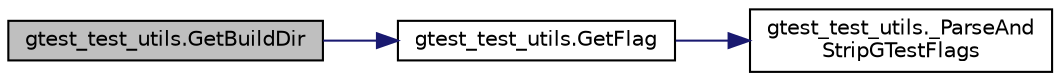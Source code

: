 digraph "gtest_test_utils.GetBuildDir"
{
  edge [fontname="Helvetica",fontsize="10",labelfontname="Helvetica",labelfontsize="10"];
  node [fontname="Helvetica",fontsize="10",shape=record];
  rankdir="LR";
  Node34 [label="gtest_test_utils.GetBuildDir",height=0.2,width=0.4,color="black", fillcolor="grey75", style="filled", fontcolor="black"];
  Node34 -> Node35 [color="midnightblue",fontsize="10",style="solid",fontname="Helvetica"];
  Node35 [label="gtest_test_utils.GetFlag",height=0.2,width=0.4,color="black", fillcolor="white", style="filled",URL="$d2/d4a/namespacegtest__test__utils.html#a052da74a5e39162480daf3a4d8eff9a6"];
  Node35 -> Node36 [color="midnightblue",fontsize="10",style="solid",fontname="Helvetica"];
  Node36 [label="gtest_test_utils._ParseAnd\lStripGTestFlags",height=0.2,width=0.4,color="black", fillcolor="white", style="filled",URL="$d2/d4a/namespacegtest__test__utils.html#a05ad62af6574fd7e4fa2cc7c952c4f0b"];
}
